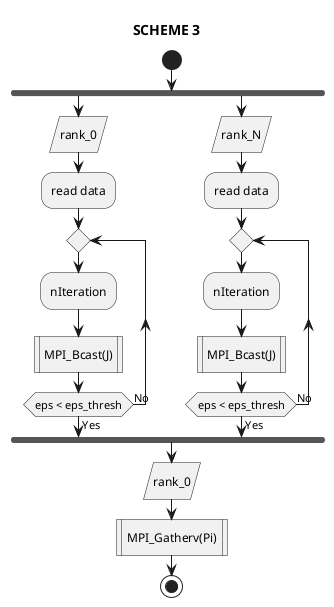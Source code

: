 @startuml
'left to right direction
' Horizontal lines: -->, <--, <-->'
title SCHEME 3
start
fork
    :rank_0/
    :read data;
repeat
    :nIteration;
    :MPI_Bcast(J)|
repeat while (eps < eps_thresh) is (No) not (Yes)
fork again
    :rank_N/
    :read data;
repeat
    :nIteration;
    :MPI_Bcast(J)|
repeat while (eps < eps_thresh) is (No) not (Yes)
end fork
:rank_0/
:MPI_Gatherv(Pi)|

stop

@enduml